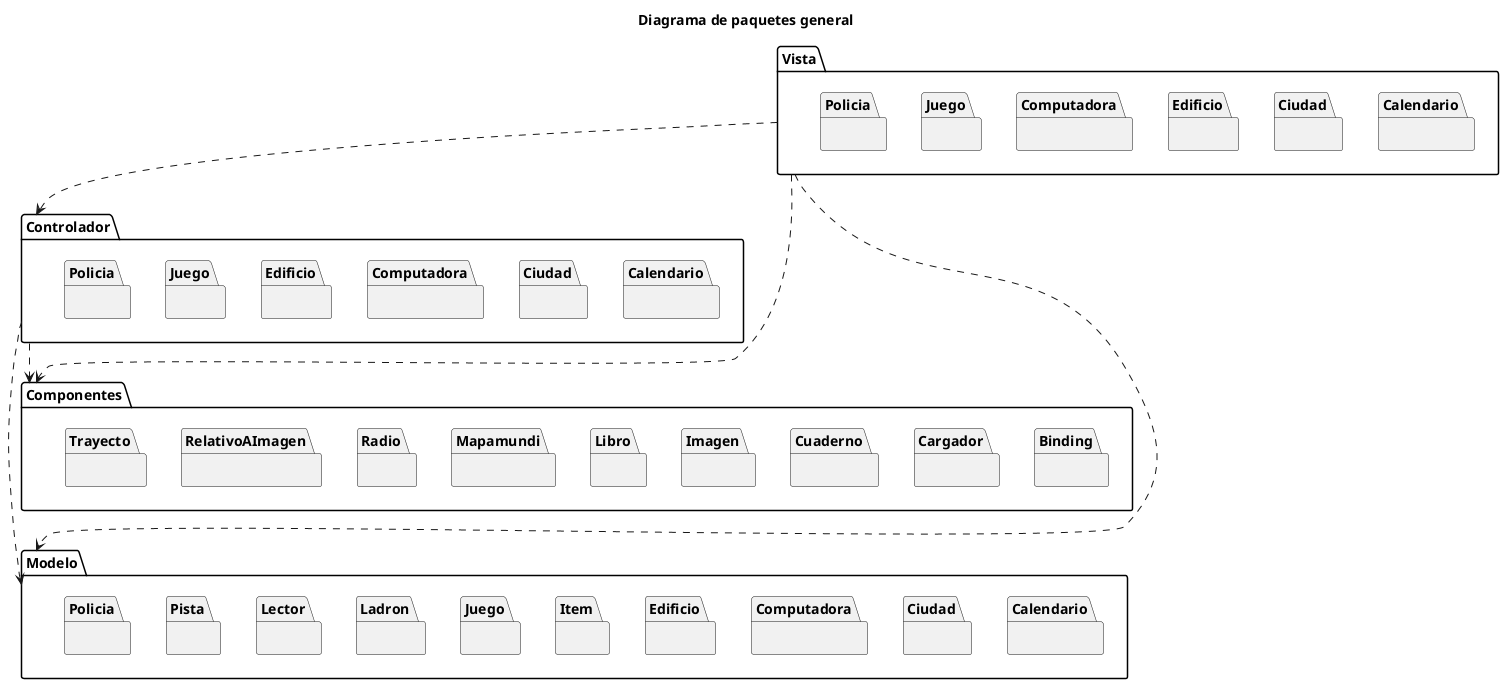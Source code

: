 @startuml

title Diagrama de paquetes general

package "Vista" as GUI {
    package Calendario as VCalendario {}
    package Ciudad as VCiudad {}
    package Edificio as VEdificio {}
    package Computadora as VComputadora {}
    package Juego as VJuego {}
    package Policia as VPolicia {}
}
 
package "Controlador" {
    package Calendario as CCalendario {} 
    package Ciudad as CCiudad {}
    package Computadora as CComputadora {}
    package Edificio as CEdificio {}
    package Juego as CJuego {}
    package Policia as CPolicia {}
} 

package Modelo {
    package Calendario {}
    package Ciudad {}
    package Computadora {}
    package Edificio {}
    package Item {}
    package Juego {}
    package Ladron {}
    package Lector {}
    package Pista {}
    package Policia {}
} 

package "Componentes" {
    package Binding {}
    package Cargador {}
    package Cuaderno {}
    package Imagen {}
    package Libro {}
    package Mapamundi {}
    package Radio {}
    package RelativoAImagen {}
    package Trayecto {}
}
GUI .down.> Controlador
GUI .down.> Modelo
GUI .down.> Componentes
Controlador .down.> Modelo
Controlador .down.> Componentes

Componentes .[hidden]down.> Modelo

@enduml
